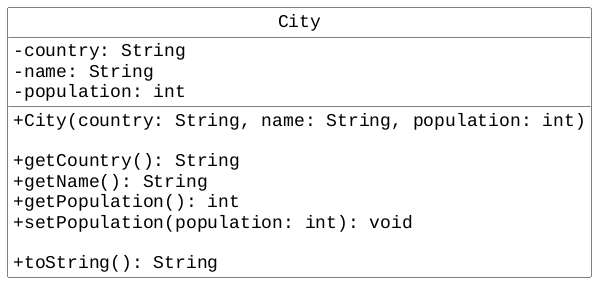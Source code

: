 @startuml
skinparam classbackgroundcolor #ffffff
skinparam classdiamondbackgroundcolor #ffffff
skinparam classdiamondbordercolor #000000
skinparam classbordercolor #000000
skinparam classfontsize 18
skinparam classfontname "Liberation Mono"
skinparam classattributefontsize 18
skinparam classattributefontname "Liberation Mono"
skinparam classAttributeIconSize 0
hide circle
class City {
  - country: String 
  - name: String
  - population: int

  + City(country: String, name: String, population: int)
  
  + getCountry(): String
  + getName(): String
  + getPopulation(): int
  + setPopulation(population: int): void

  + toString(): String
  
}
@enduml
